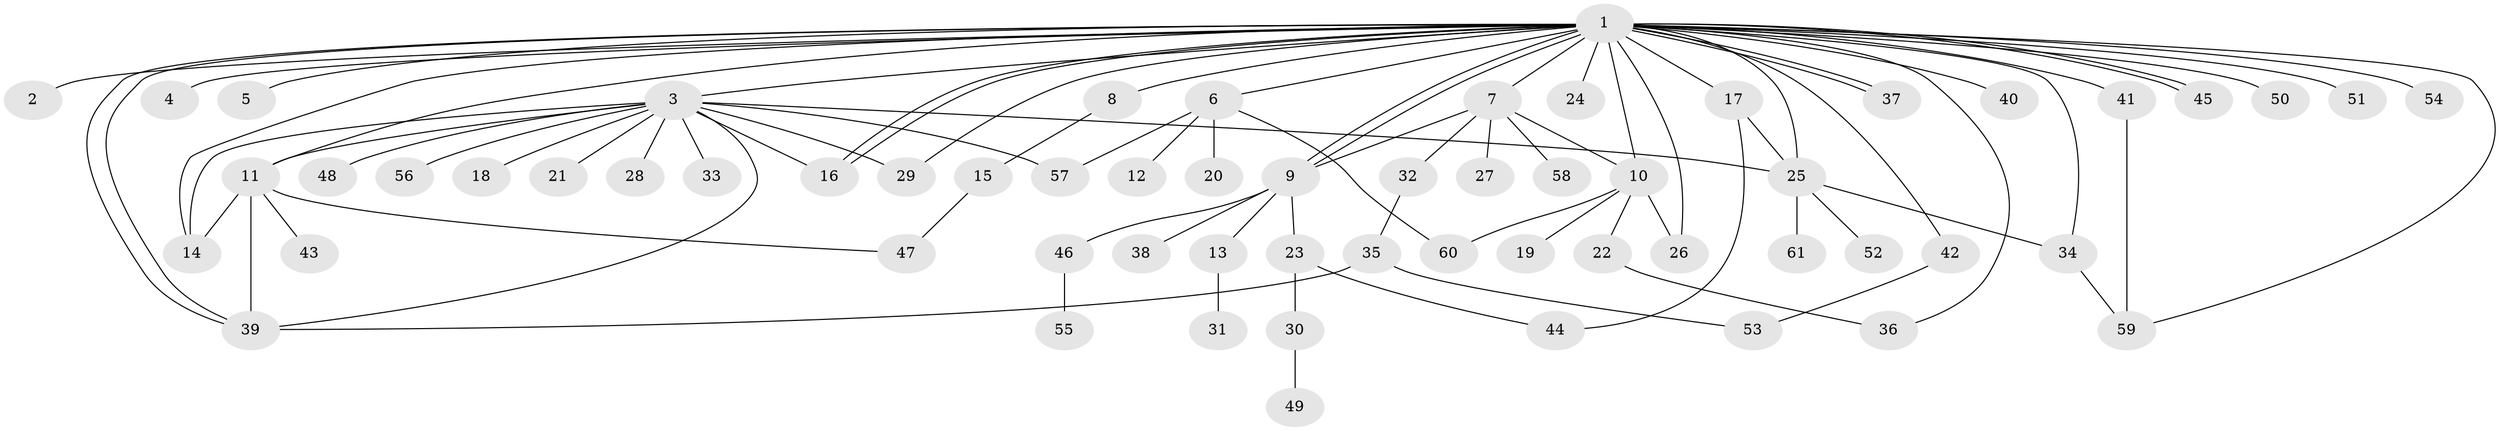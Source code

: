 // Generated by graph-tools (version 1.1) at 2025/49/03/09/25 03:49:49]
// undirected, 61 vertices, 87 edges
graph export_dot {
graph [start="1"]
  node [color=gray90,style=filled];
  1;
  2;
  3;
  4;
  5;
  6;
  7;
  8;
  9;
  10;
  11;
  12;
  13;
  14;
  15;
  16;
  17;
  18;
  19;
  20;
  21;
  22;
  23;
  24;
  25;
  26;
  27;
  28;
  29;
  30;
  31;
  32;
  33;
  34;
  35;
  36;
  37;
  38;
  39;
  40;
  41;
  42;
  43;
  44;
  45;
  46;
  47;
  48;
  49;
  50;
  51;
  52;
  53;
  54;
  55;
  56;
  57;
  58;
  59;
  60;
  61;
  1 -- 2;
  1 -- 3;
  1 -- 4;
  1 -- 5;
  1 -- 6;
  1 -- 7;
  1 -- 8;
  1 -- 9;
  1 -- 9;
  1 -- 10;
  1 -- 11;
  1 -- 14;
  1 -- 16;
  1 -- 16;
  1 -- 17;
  1 -- 24;
  1 -- 25;
  1 -- 26;
  1 -- 29;
  1 -- 34;
  1 -- 36;
  1 -- 37;
  1 -- 37;
  1 -- 39;
  1 -- 39;
  1 -- 40;
  1 -- 41;
  1 -- 42;
  1 -- 45;
  1 -- 45;
  1 -- 50;
  1 -- 51;
  1 -- 54;
  1 -- 59;
  3 -- 11;
  3 -- 14;
  3 -- 16;
  3 -- 18;
  3 -- 21;
  3 -- 25;
  3 -- 28;
  3 -- 29;
  3 -- 33;
  3 -- 39;
  3 -- 48;
  3 -- 56;
  3 -- 57;
  6 -- 12;
  6 -- 20;
  6 -- 57;
  6 -- 60;
  7 -- 9;
  7 -- 10;
  7 -- 27;
  7 -- 32;
  7 -- 58;
  8 -- 15;
  9 -- 13;
  9 -- 23;
  9 -- 38;
  9 -- 46;
  10 -- 19;
  10 -- 22;
  10 -- 26;
  10 -- 60;
  11 -- 14;
  11 -- 39;
  11 -- 43;
  11 -- 47;
  13 -- 31;
  15 -- 47;
  17 -- 25;
  17 -- 44;
  22 -- 36;
  23 -- 30;
  23 -- 44;
  25 -- 34;
  25 -- 52;
  25 -- 61;
  30 -- 49;
  32 -- 35;
  34 -- 59;
  35 -- 39;
  35 -- 53;
  41 -- 59;
  42 -- 53;
  46 -- 55;
}
